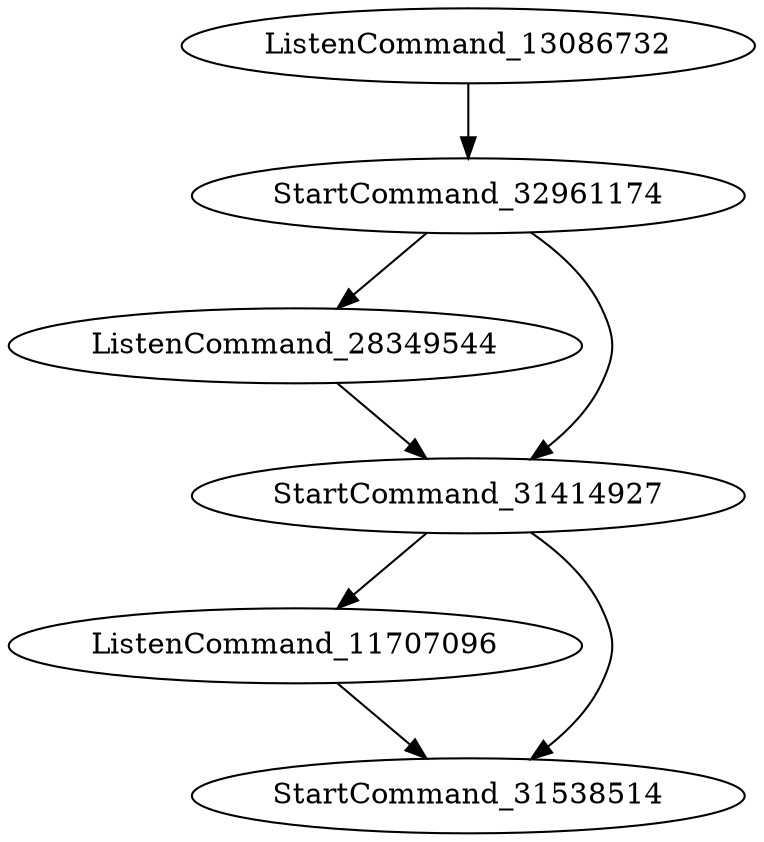 digraph commands {
  ListenCommand_28349544;
  ListenCommand_11707096;
  StartCommand_31538514;
  StartCommand_31414927;
  StartCommand_32961174;
  ListenCommand_13086732;
  ListenCommand_11707096 -> StartCommand_31538514;
  StartCommand_31414927 -> ListenCommand_11707096;
  StartCommand_32961174 -> StartCommand_31414927;
  ListenCommand_28349544 -> StartCommand_31414927;
  StartCommand_32961174 -> ListenCommand_28349544;
  StartCommand_31414927 -> StartCommand_31538514;
  ListenCommand_13086732 -> StartCommand_32961174;
}